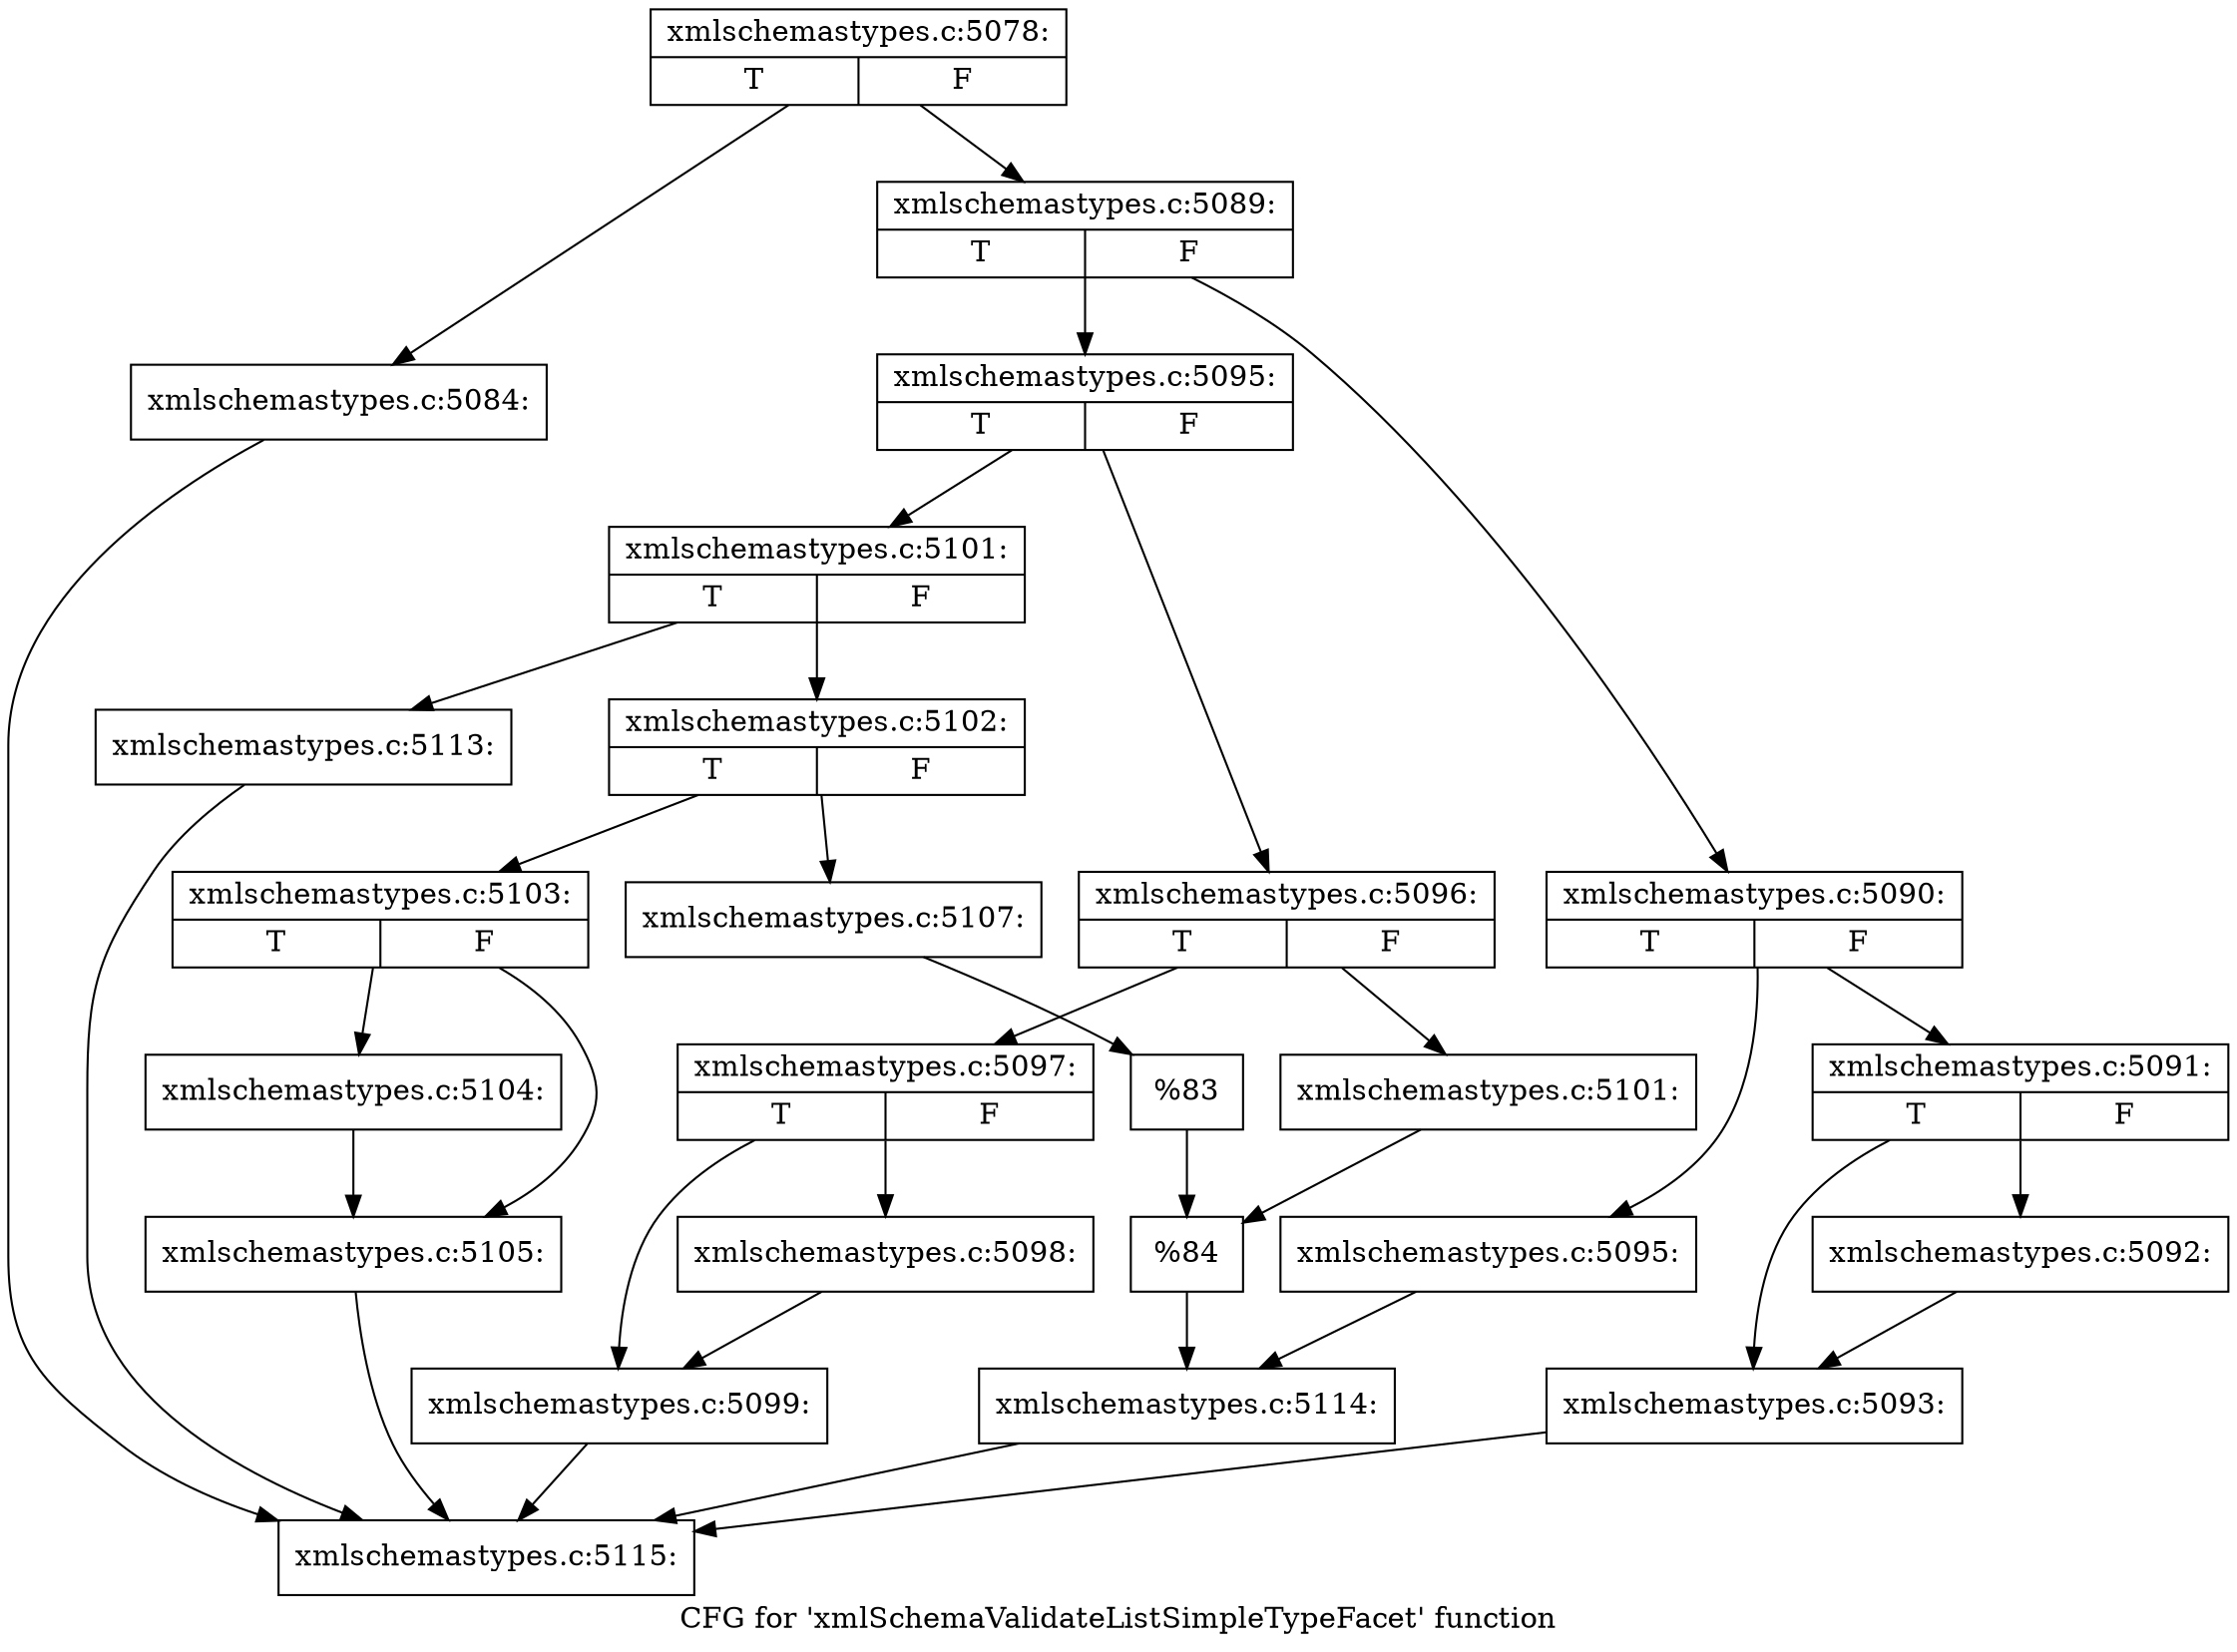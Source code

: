 digraph "CFG for 'xmlSchemaValidateListSimpleTypeFacet' function" {
	label="CFG for 'xmlSchemaValidateListSimpleTypeFacet' function";

	Node0x55c4300 [shape=record,label="{xmlschemastypes.c:5078:|{<s0>T|<s1>F}}"];
	Node0x55c4300 -> Node0x570e220;
	Node0x55c4300 -> Node0x570e270;
	Node0x570e220 [shape=record,label="{xmlschemastypes.c:5084:}"];
	Node0x570e220 -> Node0x55c4630;
	Node0x570e270 [shape=record,label="{xmlschemastypes.c:5089:|{<s0>T|<s1>F}}"];
	Node0x570e270 -> Node0x570e730;
	Node0x570e270 -> Node0x570e7d0;
	Node0x570e730 [shape=record,label="{xmlschemastypes.c:5090:|{<s0>T|<s1>F}}"];
	Node0x570e730 -> Node0x570ecc0;
	Node0x570e730 -> Node0x570ed10;
	Node0x570ecc0 [shape=record,label="{xmlschemastypes.c:5091:|{<s0>T|<s1>F}}"];
	Node0x570ecc0 -> Node0x570f490;
	Node0x570ecc0 -> Node0x570f4e0;
	Node0x570f490 [shape=record,label="{xmlschemastypes.c:5092:}"];
	Node0x570f490 -> Node0x570f4e0;
	Node0x570f4e0 [shape=record,label="{xmlschemastypes.c:5093:}"];
	Node0x570f4e0 -> Node0x55c4630;
	Node0x570ed10 [shape=record,label="{xmlschemastypes.c:5095:}"];
	Node0x570ed10 -> Node0x570e780;
	Node0x570e7d0 [shape=record,label="{xmlschemastypes.c:5095:|{<s0>T|<s1>F}}"];
	Node0x570e7d0 -> Node0x5725a20;
	Node0x570e7d0 -> Node0x5725ac0;
	Node0x5725a20 [shape=record,label="{xmlschemastypes.c:5096:|{<s0>T|<s1>F}}"];
	Node0x5725a20 -> Node0x5725fb0;
	Node0x5725a20 -> Node0x5726000;
	Node0x5725fb0 [shape=record,label="{xmlschemastypes.c:5097:|{<s0>T|<s1>F}}"];
	Node0x5725fb0 -> Node0x5726780;
	Node0x5725fb0 -> Node0x57267d0;
	Node0x5726780 [shape=record,label="{xmlschemastypes.c:5098:}"];
	Node0x5726780 -> Node0x57267d0;
	Node0x57267d0 [shape=record,label="{xmlschemastypes.c:5099:}"];
	Node0x57267d0 -> Node0x55c4630;
	Node0x5726000 [shape=record,label="{xmlschemastypes.c:5101:}"];
	Node0x5726000 -> Node0x5725a70;
	Node0x5725ac0 [shape=record,label="{xmlschemastypes.c:5101:|{<s0>T|<s1>F}}"];
	Node0x5725ac0 -> Node0x57273b0;
	Node0x5725ac0 -> Node0x5727450;
	Node0x57273b0 [shape=record,label="{xmlschemastypes.c:5102:|{<s0>T|<s1>F}}"];
	Node0x57273b0 -> Node0x572e3d0;
	Node0x57273b0 -> Node0x572e420;
	Node0x572e3d0 [shape=record,label="{xmlschemastypes.c:5103:|{<s0>T|<s1>F}}"];
	Node0x572e3d0 -> Node0x572eba0;
	Node0x572e3d0 -> Node0x572ebf0;
	Node0x572eba0 [shape=record,label="{xmlschemastypes.c:5104:}"];
	Node0x572eba0 -> Node0x572ebf0;
	Node0x572ebf0 [shape=record,label="{xmlschemastypes.c:5105:}"];
	Node0x572ebf0 -> Node0x55c4630;
	Node0x572e420 [shape=record,label="{xmlschemastypes.c:5107:}"];
	Node0x572e420 -> Node0x5727400;
	Node0x5727450 [shape=record,label="{xmlschemastypes.c:5113:}"];
	Node0x5727450 -> Node0x55c4630;
	Node0x5727400 [shape=record,label="{%83}"];
	Node0x5727400 -> Node0x5725a70;
	Node0x5725a70 [shape=record,label="{%84}"];
	Node0x5725a70 -> Node0x570e780;
	Node0x570e780 [shape=record,label="{xmlschemastypes.c:5114:}"];
	Node0x570e780 -> Node0x55c4630;
	Node0x55c4630 [shape=record,label="{xmlschemastypes.c:5115:}"];
}
